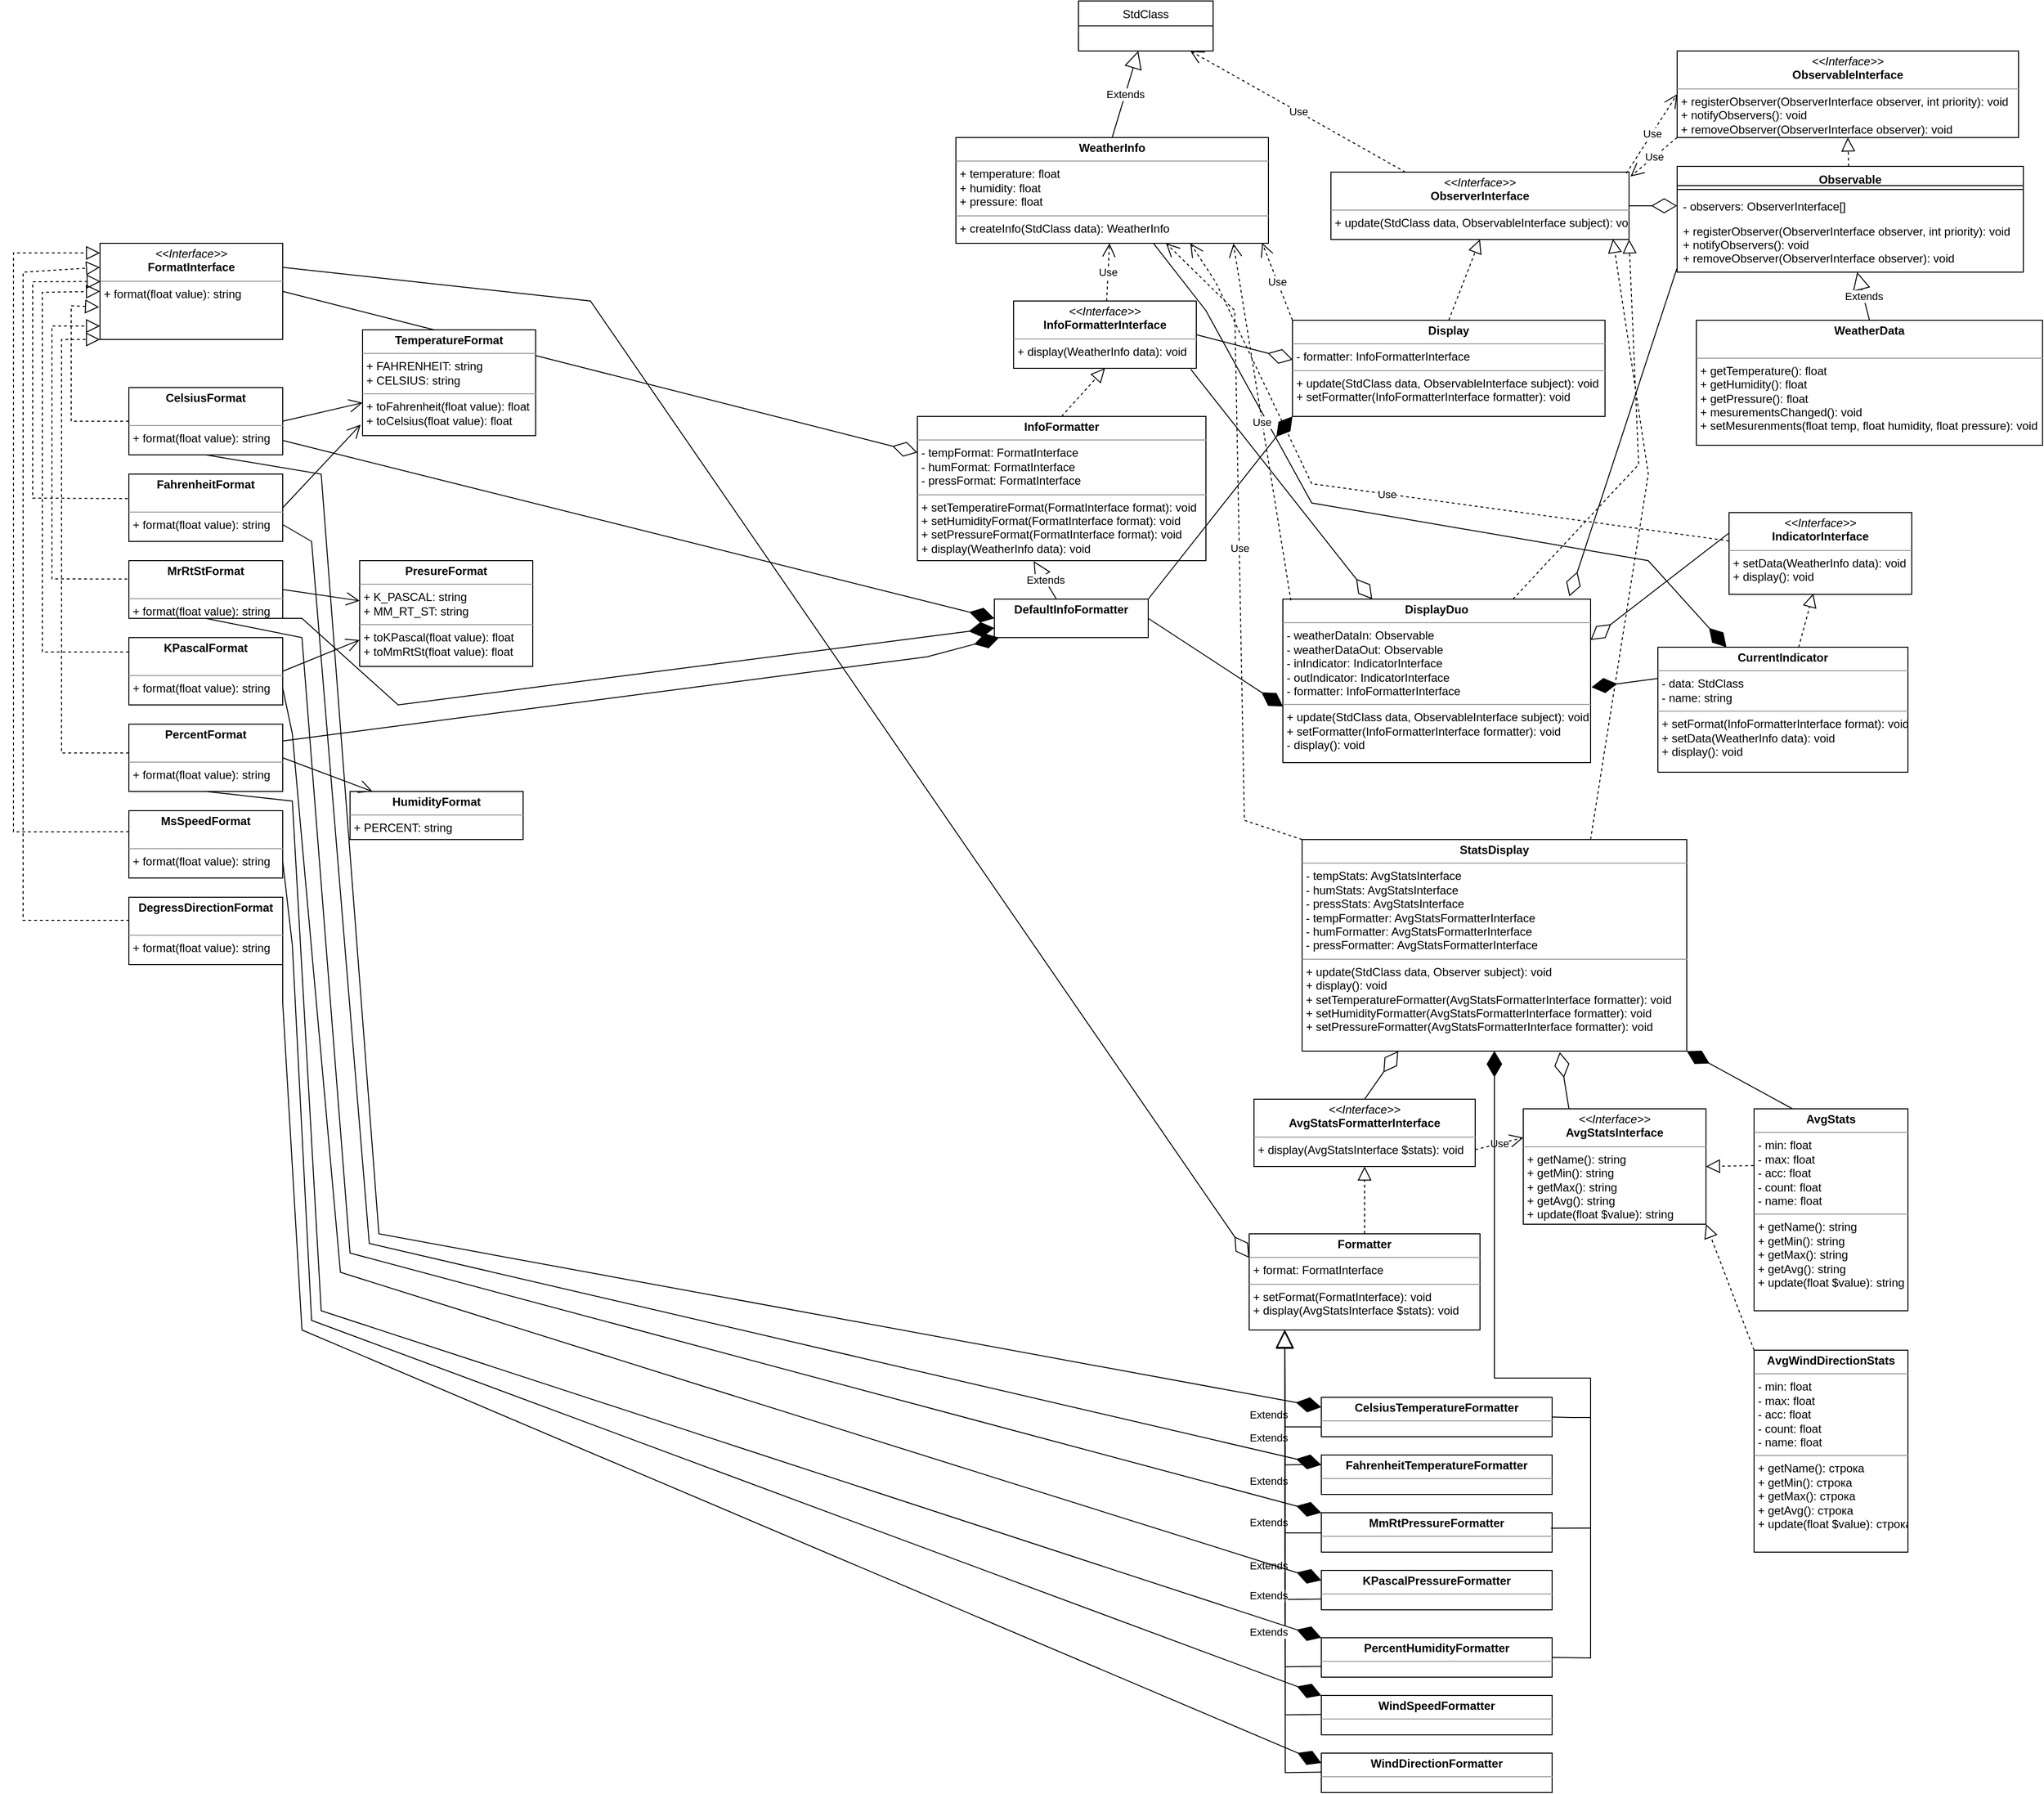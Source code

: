 <mxfile version="16.4.7" type="google"><diagram id="C5RBs43oDa-KdzZeNtuy" name="Page-1"><mxGraphModel dx="4654" dy="2887" grid="1" gridSize="10" guides="1" tooltips="1" connect="1" arrows="1" fold="1" page="1" pageScale="1" pageWidth="827" pageHeight="1169" math="0" shadow="0"><root><mxCell id="WIyWlLk6GJQsqaUBKTNV-0"/><mxCell id="WIyWlLk6GJQsqaUBKTNV-1" parent="WIyWlLk6GJQsqaUBKTNV-0"/><mxCell id="rBX_n4RiHPUA6DKiHDDS-2" value="Observable" style="swimlane;fontStyle=1;align=center;verticalAlign=top;childLayout=stackLayout;horizontal=1;startSize=20;horizontalStack=0;resizeParent=1;resizeParentMax=0;resizeLast=0;collapsible=1;marginBottom=0;" parent="WIyWlLk6GJQsqaUBKTNV-1" vertex="1"><mxGeometry x="360" y="-110" width="360" height="110" as="geometry"/></mxCell><mxCell id="rBX_n4RiHPUA6DKiHDDS-4" value="" style="line;strokeWidth=1;fillColor=none;align=left;verticalAlign=middle;spacingTop=-1;spacingLeft=3;spacingRight=3;rotatable=0;labelPosition=right;points=[];portConstraint=eastwest;" parent="rBX_n4RiHPUA6DKiHDDS-2" vertex="1"><mxGeometry y="20" width="360" height="8" as="geometry"/></mxCell><mxCell id="rBX_n4RiHPUA6DKiHDDS-3" value="- observers: ObserverInterface[]" style="text;strokeColor=none;fillColor=none;align=left;verticalAlign=top;spacingLeft=4;spacingRight=4;overflow=hidden;rotatable=0;points=[[0,0.5],[1,0.5]];portConstraint=eastwest;" parent="rBX_n4RiHPUA6DKiHDDS-2" vertex="1"><mxGeometry y="28" width="360" height="26" as="geometry"/></mxCell><mxCell id="rBX_n4RiHPUA6DKiHDDS-5" value="+ registerObserver(ObserverInterface observer, int priority): void&#10;+ notifyObservers(): void&#10;+ removeObserver(ObserverInterface observer): void" style="text;strokeColor=none;fillColor=none;align=left;verticalAlign=top;spacingLeft=4;spacingRight=4;overflow=hidden;rotatable=0;points=[[0,0.5],[1,0.5]];portConstraint=eastwest;" parent="rBX_n4RiHPUA6DKiHDDS-2" vertex="1"><mxGeometry y="54" width="360" height="56" as="geometry"/></mxCell><mxCell id="rBX_n4RiHPUA6DKiHDDS-14" value="" style="endArrow=block;dashed=1;endFill=0;endSize=12;html=1;rounded=0;entryX=0.5;entryY=1;entryDx=0;entryDy=0;" parent="WIyWlLk6GJQsqaUBKTNV-1" source="rBX_n4RiHPUA6DKiHDDS-2" target="rBX_n4RiHPUA6DKiHDDS-19" edge="1"><mxGeometry width="160" relative="1" as="geometry"><mxPoint x="330" y="400" as="sourcePoint"/><mxPoint x="396.25" y="110" as="targetPoint"/></mxGeometry></mxCell><mxCell id="rBX_n4RiHPUA6DKiHDDS-17" value="" style="endArrow=diamondThin;endFill=0;endSize=24;html=1;rounded=0;exitX=1;exitY=0.5;exitDx=0;exitDy=0;entryX=0;entryY=0.5;entryDx=0;entryDy=0;" parent="WIyWlLk6GJQsqaUBKTNV-1" source="rBX_n4RiHPUA6DKiHDDS-20" target="rBX_n4RiHPUA6DKiHDDS-3" edge="1"><mxGeometry width="160" relative="1" as="geometry"><mxPoint x="160" y="177" as="sourcePoint"/><mxPoint x="490" y="400" as="targetPoint"/></mxGeometry></mxCell><mxCell id="rBX_n4RiHPUA6DKiHDDS-19" value="&lt;p style=&quot;margin: 0px ; margin-top: 4px ; text-align: center&quot;&gt;&lt;i&gt;&amp;lt;&amp;lt;Interface&amp;gt;&amp;gt;&lt;/i&gt;&lt;br&gt;&lt;b&gt;ObservableInterface&lt;/b&gt;&lt;/p&gt;&lt;hr size=&quot;1&quot;&gt;&lt;p style=&quot;margin: 0px ; margin-left: 4px&quot;&gt;&lt;/p&gt;&lt;p style=&quot;margin: 0px ; margin-left: 4px&quot;&gt;+ registerObserver(ObserverInterface observer, int priority): void&lt;br style=&quot;padding: 0px ; margin: 0px&quot;&gt;+ notifyObservers(): void&lt;br style=&quot;padding: 0px ; margin: 0px&quot;&gt;+ removeObserver(ObserverInterface observer): void&lt;br&gt;&lt;/p&gt;" style="verticalAlign=top;align=left;overflow=fill;fontSize=12;fontFamily=Helvetica;html=1;" parent="WIyWlLk6GJQsqaUBKTNV-1" vertex="1"><mxGeometry x="360" y="-230" width="355" height="90" as="geometry"/></mxCell><mxCell id="rBX_n4RiHPUA6DKiHDDS-20" value="&lt;p style=&quot;margin: 0px ; margin-top: 4px ; text-align: center&quot;&gt;&lt;i&gt;&amp;lt;&amp;lt;Interface&amp;gt;&amp;gt;&lt;/i&gt;&lt;br&gt;&lt;b&gt;ObserverInterface&lt;/b&gt;&lt;/p&gt;&lt;hr size=&quot;1&quot;&gt;&lt;p style=&quot;margin: 0px ; margin-left: 4px&quot;&gt;&lt;/p&gt;&lt;p style=&quot;margin: 0px ; margin-left: 4px&quot;&gt;+ update(StdClass data, ObservableInterface&amp;nbsp;subject): void&lt;/p&gt;" style="verticalAlign=top;align=left;overflow=fill;fontSize=12;fontFamily=Helvetica;html=1;" parent="WIyWlLk6GJQsqaUBKTNV-1" vertex="1"><mxGeometry y="-104" width="310" height="70" as="geometry"/></mxCell><mxCell id="rBX_n4RiHPUA6DKiHDDS-21" value="&lt;p style=&quot;margin: 0px ; margin-top: 4px ; text-align: center&quot;&gt;&lt;b&gt;WeatherData&lt;/b&gt;&lt;/p&gt;&lt;p style=&quot;margin: 0px ; margin-left: 4px&quot;&gt;&lt;br&gt;&lt;/p&gt;&lt;hr size=&quot;1&quot;&gt;&lt;p style=&quot;margin: 0px ; margin-left: 4px&quot;&gt;+ getTemperature(): float&lt;br&gt;+ getHumidity(): float&lt;br&gt;+ getPressure(): float&lt;br&gt;+ mesurementsChanged(): void&lt;br&gt;+ setMesurenments(float temp, float humidity, float pressure): void&lt;br&gt;&lt;br&gt;&lt;/p&gt;" style="verticalAlign=top;align=left;overflow=fill;fontSize=12;fontFamily=Helvetica;html=1;" parent="WIyWlLk6GJQsqaUBKTNV-1" vertex="1"><mxGeometry x="380" y="50" width="360" height="130" as="geometry"/></mxCell><mxCell id="rBX_n4RiHPUA6DKiHDDS-22" value="" style="endArrow=block;dashed=1;endFill=0;endSize=12;html=1;rounded=0;exitX=0.5;exitY=0;exitDx=0;exitDy=0;entryX=0.5;entryY=1;entryDx=0;entryDy=0;" parent="WIyWlLk6GJQsqaUBKTNV-1" source="rBX_n4RiHPUA6DKiHDDS-23" target="rBX_n4RiHPUA6DKiHDDS-20" edge="1"><mxGeometry width="160" relative="1" as="geometry"><mxPoint x="330" y="-10" as="sourcePoint"/><mxPoint x="490" y="-10" as="targetPoint"/></mxGeometry></mxCell><mxCell id="rBX_n4RiHPUA6DKiHDDS-23" value="&lt;p style=&quot;margin: 0px ; margin-top: 4px ; text-align: center&quot;&gt;&lt;b&gt;Display&lt;/b&gt;&lt;/p&gt;&lt;hr size=&quot;1&quot;&gt;&lt;p style=&quot;margin: 0px ; margin-left: 4px&quot;&gt;- formatter: InfoFormatterInterface&lt;/p&gt;&lt;hr size=&quot;1&quot;&gt;&lt;p style=&quot;margin: 0px ; margin-left: 4px&quot;&gt;+ update(StdClass data, ObservableInterface subject): void&lt;br&gt;+ setFormatter(InfoFormatterInterface formatter): void&lt;/p&gt;" style="verticalAlign=top;align=left;overflow=fill;fontSize=12;fontFamily=Helvetica;html=1;" parent="WIyWlLk6GJQsqaUBKTNV-1" vertex="1"><mxGeometry x="-40" y="50" width="325" height="100" as="geometry"/></mxCell><mxCell id="rBX_n4RiHPUA6DKiHDDS-24" value="Extends" style="endArrow=block;endSize=16;endFill=0;html=1;rounded=0;exitX=0.5;exitY=0;exitDx=0;exitDy=0;" parent="WIyWlLk6GJQsqaUBKTNV-1" source="rBX_n4RiHPUA6DKiHDDS-21" target="rBX_n4RiHPUA6DKiHDDS-5" edge="1"><mxGeometry width="160" relative="1" as="geometry"><mxPoint x="250" y="150" as="sourcePoint"/><mxPoint x="410" y="150" as="targetPoint"/></mxGeometry></mxCell><mxCell id="rBX_n4RiHPUA6DKiHDDS-25" value="&lt;p style=&quot;margin: 0px ; margin-top: 4px ; text-align: center&quot;&gt;&lt;i&gt;&amp;lt;&amp;lt;Interface&amp;gt;&amp;gt;&lt;/i&gt;&lt;br&gt;&lt;b&gt;InfoFormatterInterface&lt;/b&gt;&lt;/p&gt;&lt;hr size=&quot;1&quot;&gt;&lt;p style=&quot;margin: 0px ; margin-left: 4px&quot;&gt;&lt;/p&gt;&lt;p style=&quot;margin: 0px ; margin-left: 4px&quot;&gt;+ display(WeatherInfo data): void&lt;br&gt;&lt;br&gt;&lt;/p&gt;" style="verticalAlign=top;align=left;overflow=fill;fontSize=12;fontFamily=Helvetica;html=1;" parent="WIyWlLk6GJQsqaUBKTNV-1" vertex="1"><mxGeometry x="-330" y="30" width="190" height="70" as="geometry"/></mxCell><mxCell id="rBX_n4RiHPUA6DKiHDDS-26" value="" style="endArrow=diamondThin;endFill=0;endSize=24;html=1;rounded=0;exitX=1;exitY=0.5;exitDx=0;exitDy=0;entryX=0.001;entryY=0.41;entryDx=0;entryDy=0;entryPerimeter=0;" parent="WIyWlLk6GJQsqaUBKTNV-1" source="rBX_n4RiHPUA6DKiHDDS-25" target="rBX_n4RiHPUA6DKiHDDS-23" edge="1"><mxGeometry width="160" relative="1" as="geometry"><mxPoint x="120" y="40" as="sourcePoint"/><mxPoint x="280" y="40" as="targetPoint"/></mxGeometry></mxCell><mxCell id="rBX_n4RiHPUA6DKiHDDS-27" value="&lt;p style=&quot;margin: 0px ; margin-top: 4px ; text-align: center&quot;&gt;&lt;b&gt;DefaultInfoFormatter&lt;/b&gt;&lt;/p&gt;&lt;p style=&quot;margin: 0px ; margin-left: 4px&quot;&gt;&lt;br&gt;&lt;/p&gt;" style="verticalAlign=top;align=left;overflow=fill;fontSize=12;fontFamily=Helvetica;html=1;" parent="WIyWlLk6GJQsqaUBKTNV-1" vertex="1"><mxGeometry x="-350" y="340" width="160" height="40" as="geometry"/></mxCell><mxCell id="rBX_n4RiHPUA6DKiHDDS-28" value="&lt;p style=&quot;margin: 0px ; margin-top: 4px ; text-align: center&quot;&gt;&lt;b&gt;InfoFormatter&lt;/b&gt;&lt;/p&gt;&lt;hr size=&quot;1&quot;&gt;&lt;p style=&quot;margin: 0px ; margin-left: 4px&quot;&gt;- tempFormat: FormatInterface&lt;/p&gt;&lt;p style=&quot;margin: 0px ; margin-left: 4px&quot;&gt;- humFormat: FormatInterface&lt;br&gt;- pressFormat: FormatInterface&lt;/p&gt;&lt;hr size=&quot;1&quot;&gt;&lt;p style=&quot;margin: 0px ; margin-left: 4px&quot;&gt;+ setTemperatireFormat(FormatInterface format): void&lt;br&gt;+ setHumidityFormat(FormatInterface format): void&lt;br&gt;+ setPressureFormat(FormatInterface format): void&lt;br&gt;+ display(WeatherInfo&amp;nbsp;data): void&lt;/p&gt;" style="verticalAlign=top;align=left;overflow=fill;fontSize=12;fontFamily=Helvetica;html=1;" parent="WIyWlLk6GJQsqaUBKTNV-1" vertex="1"><mxGeometry x="-430" y="150" width="300" height="150" as="geometry"/></mxCell><mxCell id="rBX_n4RiHPUA6DKiHDDS-29" value="" style="endArrow=block;dashed=1;endFill=0;endSize=12;html=1;rounded=0;exitX=0.5;exitY=0;exitDx=0;exitDy=0;entryX=0.5;entryY=1;entryDx=0;entryDy=0;" parent="WIyWlLk6GJQsqaUBKTNV-1" source="rBX_n4RiHPUA6DKiHDDS-28" target="rBX_n4RiHPUA6DKiHDDS-25" edge="1"><mxGeometry width="160" relative="1" as="geometry"><mxPoint x="-100" as="sourcePoint"/><mxPoint x="60" as="targetPoint"/></mxGeometry></mxCell><mxCell id="rBX_n4RiHPUA6DKiHDDS-30" value="Extends" style="endArrow=block;endSize=16;endFill=0;html=1;rounded=0;exitX=0.403;exitY=0;exitDx=0;exitDy=0;exitPerimeter=0;entryX=0.403;entryY=1.003;entryDx=0;entryDy=0;entryPerimeter=0;" parent="WIyWlLk6GJQsqaUBKTNV-1" source="rBX_n4RiHPUA6DKiHDDS-27" target="rBX_n4RiHPUA6DKiHDDS-28" edge="1"><mxGeometry width="160" relative="1" as="geometry"><mxPoint x="-100" as="sourcePoint"/><mxPoint x="60" as="targetPoint"/></mxGeometry></mxCell><mxCell id="rBX_n4RiHPUA6DKiHDDS-32" value="" style="endArrow=diamondThin;endFill=1;endSize=24;html=1;rounded=0;exitX=1;exitY=0;exitDx=0;exitDy=0;entryX=0;entryY=1;entryDx=0;entryDy=0;" parent="WIyWlLk6GJQsqaUBKTNV-1" source="rBX_n4RiHPUA6DKiHDDS-27" target="rBX_n4RiHPUA6DKiHDDS-23" edge="1"><mxGeometry width="160" relative="1" as="geometry"><mxPoint x="-80" y="130" as="sourcePoint"/><mxPoint x="80" y="130" as="targetPoint"/></mxGeometry></mxCell><mxCell id="rBX_n4RiHPUA6DKiHDDS-33" value="&lt;p style=&quot;margin: 0px ; margin-top: 4px ; text-align: center&quot;&gt;&lt;i&gt;&amp;lt;&amp;lt;Interface&amp;gt;&amp;gt;&lt;/i&gt;&lt;br&gt;&lt;b&gt;FormatInterface&lt;/b&gt;&lt;/p&gt;&lt;hr size=&quot;1&quot;&gt;&lt;p style=&quot;margin: 0px ; margin-left: 4px&quot;&gt;&lt;/p&gt;&lt;p style=&quot;margin: 0px ; margin-left: 4px&quot;&gt;+ format(float value): string&lt;br&gt;&lt;br&gt;&lt;/p&gt;" style="verticalAlign=top;align=left;overflow=fill;fontSize=12;fontFamily=Helvetica;html=1;" parent="WIyWlLk6GJQsqaUBKTNV-1" vertex="1"><mxGeometry x="-1280" y="-30" width="190" height="100" as="geometry"/></mxCell><mxCell id="rBX_n4RiHPUA6DKiHDDS-34" value="" style="endArrow=diamondThin;endFill=0;endSize=24;html=1;rounded=0;exitX=1;exitY=0.5;exitDx=0;exitDy=0;entryX=0;entryY=0.25;entryDx=0;entryDy=0;" parent="WIyWlLk6GJQsqaUBKTNV-1" source="rBX_n4RiHPUA6DKiHDDS-33" target="rBX_n4RiHPUA6DKiHDDS-28" edge="1"><mxGeometry width="160" relative="1" as="geometry"><mxPoint x="-360" y="140" as="sourcePoint"/><mxPoint x="-200" y="140" as="targetPoint"/></mxGeometry></mxCell><mxCell id="rBX_n4RiHPUA6DKiHDDS-36" value="&lt;p style=&quot;margin: 0px ; margin-top: 4px ; text-align: center&quot;&gt;&lt;b&gt;CelsiusFormat&lt;/b&gt;&lt;/p&gt;&lt;p style=&quot;margin: 0px ; margin-left: 4px&quot;&gt;&lt;br&gt;&lt;/p&gt;&lt;hr size=&quot;1&quot;&gt;&lt;p style=&quot;margin: 0px ; margin-left: 4px&quot;&gt;+ format(float value): string&lt;/p&gt;" style="verticalAlign=top;align=left;overflow=fill;fontSize=12;fontFamily=Helvetica;html=1;" parent="WIyWlLk6GJQsqaUBKTNV-1" vertex="1"><mxGeometry x="-1250" y="120" width="160" height="70" as="geometry"/></mxCell><mxCell id="rBX_n4RiHPUA6DKiHDDS-37" value="&lt;p style=&quot;margin: 0px ; margin-top: 4px ; text-align: center&quot;&gt;&lt;b&gt;PercentFormat&lt;/b&gt;&lt;/p&gt;&lt;p style=&quot;margin: 0px ; margin-left: 4px&quot;&gt;&lt;br&gt;&lt;/p&gt;&lt;hr size=&quot;1&quot;&gt;&lt;p style=&quot;margin: 0px ; margin-left: 4px&quot;&gt;+ format(float value): string&lt;/p&gt;" style="verticalAlign=top;align=left;overflow=fill;fontSize=12;fontFamily=Helvetica;html=1;" parent="WIyWlLk6GJQsqaUBKTNV-1" vertex="1"><mxGeometry x="-1250" y="470" width="160" height="70" as="geometry"/></mxCell><mxCell id="rBX_n4RiHPUA6DKiHDDS-38" value="&lt;p style=&quot;margin: 0px ; margin-top: 4px ; text-align: center&quot;&gt;&lt;b&gt;MrRtStFormat&lt;/b&gt;&lt;/p&gt;&lt;p style=&quot;margin: 0px ; margin-left: 4px&quot;&gt;&lt;br&gt;&lt;/p&gt;&lt;hr size=&quot;1&quot;&gt;&lt;p style=&quot;margin: 0px ; margin-left: 4px&quot;&gt;+ format(float value): string&lt;/p&gt;" style="verticalAlign=top;align=left;overflow=fill;fontSize=12;fontFamily=Helvetica;html=1;" parent="WIyWlLk6GJQsqaUBKTNV-1" vertex="1"><mxGeometry x="-1250" y="300" width="160" height="60" as="geometry"/></mxCell><mxCell id="rBX_n4RiHPUA6DKiHDDS-39" value="" style="endArrow=diamondThin;endFill=1;endSize=24;html=1;rounded=0;entryX=0;entryY=0.5;entryDx=0;entryDy=0;" parent="WIyWlLk6GJQsqaUBKTNV-1" source="rBX_n4RiHPUA6DKiHDDS-36" target="rBX_n4RiHPUA6DKiHDDS-27" edge="1"><mxGeometry width="160" relative="1" as="geometry"><mxPoint x="-450" y="370" as="sourcePoint"/><mxPoint x="-290" y="370" as="targetPoint"/></mxGeometry></mxCell><mxCell id="rBX_n4RiHPUA6DKiHDDS-40" value="" style="endArrow=diamondThin;endFill=1;endSize=24;html=1;rounded=0;exitX=1;exitY=0.25;exitDx=0;exitDy=0;" parent="WIyWlLk6GJQsqaUBKTNV-1" source="rBX_n4RiHPUA6DKiHDDS-37" target="rBX_n4RiHPUA6DKiHDDS-27" edge="1"><mxGeometry width="160" relative="1" as="geometry"><mxPoint x="-540" y="330" as="sourcePoint"/><mxPoint x="-300" y="390" as="targetPoint"/><Array as="points"><mxPoint x="-420" y="400"/></Array></mxGeometry></mxCell><mxCell id="rBX_n4RiHPUA6DKiHDDS-41" value="" style="endArrow=diamondThin;endFill=1;endSize=24;html=1;rounded=0;entryX=0;entryY=0.75;entryDx=0;entryDy=0;" parent="WIyWlLk6GJQsqaUBKTNV-1" target="rBX_n4RiHPUA6DKiHDDS-27" edge="1"><mxGeometry width="160" relative="1" as="geometry"><mxPoint x="-1090" y="360" as="sourcePoint"/><mxPoint x="-310" y="400" as="targetPoint"/><Array as="points"><mxPoint x="-1070" y="360"/><mxPoint x="-970" y="450"/></Array></mxGeometry></mxCell><mxCell id="rBX_n4RiHPUA6DKiHDDS-42" value="" style="endArrow=block;dashed=1;endFill=0;endSize=12;html=1;rounded=0;exitX=0;exitY=0.5;exitDx=0;exitDy=0;entryX=-0.005;entryY=0.663;entryDx=0;entryDy=0;entryPerimeter=0;" parent="WIyWlLk6GJQsqaUBKTNV-1" source="rBX_n4RiHPUA6DKiHDDS-36" target="rBX_n4RiHPUA6DKiHDDS-33" edge="1"><mxGeometry width="160" relative="1" as="geometry"><mxPoint x="-370" y="220" as="sourcePoint"/><mxPoint x="-210" y="220" as="targetPoint"/><Array as="points"><mxPoint x="-1310" y="155"/><mxPoint x="-1310" y="35"/></Array></mxGeometry></mxCell><mxCell id="rBX_n4RiHPUA6DKiHDDS-43" value="" style="endArrow=block;dashed=1;endFill=0;endSize=12;html=1;rounded=0;exitX=0;exitY=0.429;exitDx=0;exitDy=0;exitPerimeter=0;" parent="WIyWlLk6GJQsqaUBKTNV-1" source="rBX_n4RiHPUA6DKiHDDS-37" edge="1"><mxGeometry width="160" relative="1" as="geometry"><mxPoint x="-420" y="360" as="sourcePoint"/><mxPoint x="-1280" y="70" as="targetPoint"/><Array as="points"><mxPoint x="-1320" y="500"/><mxPoint x="-1320" y="70"/></Array></mxGeometry></mxCell><mxCell id="rBX_n4RiHPUA6DKiHDDS-44" value="" style="endArrow=block;dashed=1;endFill=0;endSize=12;html=1;rounded=0;exitX=-0.01;exitY=0.319;exitDx=0;exitDy=0;entryX=0;entryY=1;entryDx=0;entryDy=0;exitPerimeter=0;" parent="WIyWlLk6GJQsqaUBKTNV-1" source="rBX_n4RiHPUA6DKiHDDS-38" edge="1"><mxGeometry width="160" relative="1" as="geometry"><mxPoint x="-1250" y="301" as="sourcePoint"/><mxPoint x="-1280" y="56" as="targetPoint"/><Array as="points"><mxPoint x="-1330" y="319"/><mxPoint x="-1330" y="56"/></Array></mxGeometry></mxCell><mxCell id="rBX_n4RiHPUA6DKiHDDS-45" value="&lt;p style=&quot;margin: 0px ; margin-top: 4px ; text-align: center&quot;&gt;&lt;b&gt;TemperatureFormat&lt;/b&gt;&lt;/p&gt;&lt;hr size=&quot;1&quot;&gt;&lt;p style=&quot;margin: 0px ; margin-left: 4px&quot;&gt;+ FAHRENHEIT: string&lt;br&gt;+ CELSIUS: string&lt;/p&gt;&lt;hr size=&quot;1&quot;&gt;&lt;p style=&quot;margin: 0px ; margin-left: 4px&quot;&gt;+ toFahrenheit(float value): float&lt;br&gt;+ toCelsius(float value): float&lt;br&gt;&lt;/p&gt;" style="verticalAlign=top;align=left;overflow=fill;fontSize=12;fontFamily=Helvetica;html=1;" parent="WIyWlLk6GJQsqaUBKTNV-1" vertex="1"><mxGeometry x="-1007" y="60" width="180" height="110" as="geometry"/></mxCell><mxCell id="rBX_n4RiHPUA6DKiHDDS-46" value="" style="endArrow=open;endFill=1;endSize=12;html=1;rounded=0;exitX=1;exitY=0.5;exitDx=0;exitDy=0;" parent="WIyWlLk6GJQsqaUBKTNV-1" source="rBX_n4RiHPUA6DKiHDDS-36" target="rBX_n4RiHPUA6DKiHDDS-45" edge="1"><mxGeometry width="160" relative="1" as="geometry"><mxPoint x="-620" y="340" as="sourcePoint"/><mxPoint x="-460" y="340" as="targetPoint"/></mxGeometry></mxCell><mxCell id="rBX_n4RiHPUA6DKiHDDS-47" value="&lt;p style=&quot;margin: 0px ; margin-top: 4px ; text-align: center&quot;&gt;&lt;b&gt;HumidityFormat&lt;/b&gt;&lt;/p&gt;&lt;hr size=&quot;1&quot;&gt;&lt;p style=&quot;margin: 0px ; margin-left: 4px&quot;&gt;+ PERCENT: string&lt;br&gt;&lt;/p&gt;&lt;p style=&quot;margin: 0px ; margin-left: 4px&quot;&gt;&lt;br&gt;&lt;/p&gt;" style="verticalAlign=top;align=left;overflow=fill;fontSize=12;fontFamily=Helvetica;html=1;" parent="WIyWlLk6GJQsqaUBKTNV-1" vertex="1"><mxGeometry x="-1020" y="540" width="180" height="50" as="geometry"/></mxCell><mxCell id="rBX_n4RiHPUA6DKiHDDS-49" value="&lt;p style=&quot;margin: 0px ; margin-top: 4px ; text-align: center&quot;&gt;&lt;b&gt;PresureFormat&lt;/b&gt;&lt;/p&gt;&lt;hr size=&quot;1&quot;&gt;&lt;p style=&quot;margin: 0px ; margin-left: 4px&quot;&gt;+ K_PASCAL: string&lt;br&gt;+ MM_RT_ST: string&lt;/p&gt;&lt;hr size=&quot;1&quot;&gt;&lt;p style=&quot;margin: 0px ; margin-left: 4px&quot;&gt;+ toKPascal(float value): float&lt;br&gt;+ toMmRtSt(float value): float&lt;br&gt;&lt;/p&gt;" style="verticalAlign=top;align=left;overflow=fill;fontSize=12;fontFamily=Helvetica;html=1;" parent="WIyWlLk6GJQsqaUBKTNV-1" vertex="1"><mxGeometry x="-1010" y="300" width="180" height="110" as="geometry"/></mxCell><mxCell id="rBX_n4RiHPUA6DKiHDDS-50" value="" style="endArrow=open;endFill=1;endSize=12;html=1;rounded=0;exitX=1;exitY=0.5;exitDx=0;exitDy=0;" parent="WIyWlLk6GJQsqaUBKTNV-1" source="rBX_n4RiHPUA6DKiHDDS-38" target="rBX_n4RiHPUA6DKiHDDS-49" edge="1"><mxGeometry width="160" relative="1" as="geometry"><mxPoint x="-600.1" y="446.3" as="sourcePoint"/><mxPoint x="-750" y="420" as="targetPoint"/></mxGeometry></mxCell><mxCell id="rBX_n4RiHPUA6DKiHDDS-52" value="" style="endArrow=diamondThin;endFill=1;endSize=24;html=1;rounded=0;exitX=1;exitY=0.5;exitDx=0;exitDy=0;entryX=0.001;entryY=0.657;entryDx=0;entryDy=0;entryPerimeter=0;" parent="WIyWlLk6GJQsqaUBKTNV-1" source="rBX_n4RiHPUA6DKiHDDS-27" target="rBX_n4RiHPUA6DKiHDDS-51" edge="1"><mxGeometry width="160" relative="1" as="geometry"><mxPoint x="-140" y="360" as="sourcePoint"/><mxPoint x="15" y="160" as="targetPoint"/></mxGeometry></mxCell><mxCell id="rBX_n4RiHPUA6DKiHDDS-53" value="" style="endArrow=diamondThin;endFill=0;endSize=24;html=1;rounded=0;exitX=0.97;exitY=1.016;exitDx=0;exitDy=0;exitPerimeter=0;" parent="WIyWlLk6GJQsqaUBKTNV-1" source="rBX_n4RiHPUA6DKiHDDS-25" target="rBX_n4RiHPUA6DKiHDDS-51" edge="1"><mxGeometry width="160" relative="1" as="geometry"><mxPoint x="-40" y="95.0" as="sourcePoint"/><mxPoint x="20" y="430" as="targetPoint"/></mxGeometry></mxCell><mxCell id="rBX_n4RiHPUA6DKiHDDS-55" value="" style="endArrow=open;endFill=1;endSize=12;html=1;rounded=0;exitX=1;exitY=0.5;exitDx=0;exitDy=0;" parent="WIyWlLk6GJQsqaUBKTNV-1" source="rBX_n4RiHPUA6DKiHDDS-37" target="rBX_n4RiHPUA6DKiHDDS-47" edge="1"><mxGeometry width="160" relative="1" as="geometry"><mxPoint x="-740" y="340" as="sourcePoint"/><mxPoint x="-778.71" y="440" as="targetPoint"/></mxGeometry></mxCell><mxCell id="rBX_n4RiHPUA6DKiHDDS-56" value="&lt;p style=&quot;margin: 0px ; margin-top: 4px ; text-align: center&quot;&gt;&lt;i&gt;&amp;lt;&amp;lt;Interface&amp;gt;&amp;gt;&lt;/i&gt;&lt;br&gt;&lt;b&gt;IndicatorInterface&lt;/b&gt;&lt;/p&gt;&lt;hr size=&quot;1&quot;&gt;&lt;p style=&quot;margin: 0px ; margin-left: 4px&quot;&gt;&lt;/p&gt;&lt;p style=&quot;margin: 0px ; margin-left: 4px&quot;&gt;+ setData(WeatherInfo&amp;nbsp;data): void&lt;br&gt;+ display(): void&lt;/p&gt;" style="verticalAlign=top;align=left;overflow=fill;fontSize=12;fontFamily=Helvetica;html=1;" parent="WIyWlLk6GJQsqaUBKTNV-1" vertex="1"><mxGeometry x="414" y="250" width="190" height="85" as="geometry"/></mxCell><mxCell id="rBX_n4RiHPUA6DKiHDDS-57" value="&lt;p style=&quot;margin: 0px ; margin-top: 4px ; text-align: center&quot;&gt;&lt;b&gt;CurrentIndicator&lt;/b&gt;&lt;/p&gt;&lt;hr size=&quot;1&quot;&gt;&lt;p style=&quot;margin: 0px ; margin-left: 4px&quot;&gt;- data: StdClass&lt;br&gt;- name: string&lt;/p&gt;&lt;hr size=&quot;1&quot;&gt;&lt;p style=&quot;margin: 0px ; margin-left: 4px&quot;&gt;+ setFormat(InfoFormatterInterface format): void&lt;br&gt;+ setData(WeatherInfo&amp;nbsp;data): void&lt;br&gt;+ display(): void&lt;/p&gt;" style="verticalAlign=top;align=left;overflow=fill;fontSize=12;fontFamily=Helvetica;html=1;" parent="WIyWlLk6GJQsqaUBKTNV-1" vertex="1"><mxGeometry x="340" y="390" width="260" height="130" as="geometry"/></mxCell><mxCell id="rBX_n4RiHPUA6DKiHDDS-58" value="" style="endArrow=block;dashed=1;endFill=0;endSize=12;html=1;rounded=0;exitX=0.563;exitY=0;exitDx=0;exitDy=0;exitPerimeter=0;entryX=0.461;entryY=0.99;entryDx=0;entryDy=0;entryPerimeter=0;" parent="WIyWlLk6GJQsqaUBKTNV-1" source="rBX_n4RiHPUA6DKiHDDS-57" target="rBX_n4RiHPUA6DKiHDDS-56" edge="1"><mxGeometry width="160" relative="1" as="geometry"><mxPoint x="290" y="330" as="sourcePoint"/><mxPoint x="450" y="330" as="targetPoint"/></mxGeometry></mxCell><mxCell id="rBX_n4RiHPUA6DKiHDDS-60" value="" style="endArrow=diamondThin;endFill=1;endSize=24;html=1;rounded=0;exitX=0;exitY=0.25;exitDx=0;exitDy=0;entryX=1.003;entryY=0.539;entryDx=0;entryDy=0;entryPerimeter=0;" parent="WIyWlLk6GJQsqaUBKTNV-1" source="rBX_n4RiHPUA6DKiHDDS-57" target="rBX_n4RiHPUA6DKiHDDS-51" edge="1"><mxGeometry width="160" relative="1" as="geometry"><mxPoint x="250" y="270" as="sourcePoint"/><mxPoint x="410" y="270" as="targetPoint"/></mxGeometry></mxCell><mxCell id="rBX_n4RiHPUA6DKiHDDS-62" value="" style="endArrow=diamondThin;endFill=0;endSize=24;html=1;rounded=0;exitX=0;exitY=0.25;exitDx=0;exitDy=0;entryX=1;entryY=0.25;entryDx=0;entryDy=0;" parent="WIyWlLk6GJQsqaUBKTNV-1" source="rBX_n4RiHPUA6DKiHDDS-56" target="rBX_n4RiHPUA6DKiHDDS-51" edge="1"><mxGeometry width="160" relative="1" as="geometry"><mxPoint x="220" y="130" as="sourcePoint"/><mxPoint x="380" y="130" as="targetPoint"/></mxGeometry></mxCell><mxCell id="rBX_n4RiHPUA6DKiHDDS-63" value="" style="endArrow=diamondThin;endFill=0;endSize=24;html=1;rounded=0;exitX=-0.001;exitY=0.937;exitDx=0;exitDy=0;exitPerimeter=0;entryX=0.931;entryY=-0.017;entryDx=0;entryDy=0;entryPerimeter=0;" parent="WIyWlLk6GJQsqaUBKTNV-1" source="rBX_n4RiHPUA6DKiHDDS-5" target="rBX_n4RiHPUA6DKiHDDS-51" edge="1"><mxGeometry width="160" relative="1" as="geometry"><mxPoint x="210" y="150" as="sourcePoint"/><mxPoint x="370" y="150" as="targetPoint"/></mxGeometry></mxCell><mxCell id="rBX_n4RiHPUA6DKiHDDS-51" value="&lt;p style=&quot;margin: 0px ; margin-top: 4px ; text-align: center&quot;&gt;&lt;b&gt;DisplayDuo&lt;/b&gt;&lt;/p&gt;&lt;hr size=&quot;1&quot;&gt;&lt;p style=&quot;margin: 0px ; margin-left: 4px&quot;&gt;- weatherDataIn: Observable&lt;br&gt;- weatherDataOut: Observable&lt;br&gt;- inIndicator: IndicatorInterface&lt;br&gt;- outIndicator: IndicatorInterface&lt;br&gt;- formatter: InfoFormatterInterface&lt;/p&gt;&lt;hr size=&quot;1&quot;&gt;&lt;p style=&quot;margin: 0px ; margin-left: 4px&quot;&gt;+ update(StdClass data, ObservableInterface&amp;nbsp;subject): void&lt;br&gt;+ setFormatter(InfoFormatterInterface formatter): void&lt;br&gt;- display(): void&lt;/p&gt;" style="verticalAlign=top;align=left;overflow=fill;fontSize=12;fontFamily=Helvetica;html=1;" parent="WIyWlLk6GJQsqaUBKTNV-1" vertex="1"><mxGeometry x="-50" y="340" width="320" height="170" as="geometry"/></mxCell><mxCell id="KOihagHnsMlvtXHgN2op-2" value="&lt;p style=&quot;margin: 0px ; margin-top: 4px ; text-align: center&quot;&gt;&lt;b&gt;StatsDisplay&lt;/b&gt;&lt;/p&gt;&lt;hr size=&quot;1&quot;&gt;&lt;p style=&quot;margin: 0px ; margin-left: 4px&quot;&gt;- tempStats: AvgStatsInterface&lt;br&gt;- humStats: AvgStatsInterface&lt;br&gt;&lt;/p&gt;&lt;p style=&quot;margin: 0px ; margin-left: 4px&quot;&gt;- pressStats: AvgStatsInterface&lt;br&gt;- tempFormatter: AvgStatsFormatterInterface&lt;br&gt;&lt;/p&gt;&lt;p style=&quot;margin: 0px ; margin-left: 4px&quot;&gt;- humFormatter: AvgStatsFormatterInterface&lt;br&gt;&lt;/p&gt;&lt;p style=&quot;margin: 0px ; margin-left: 4px&quot;&gt;- pressFormatter: AvgStatsFormatterInterface&lt;br&gt;&lt;/p&gt;&lt;hr size=&quot;1&quot;&gt;&lt;p style=&quot;margin: 0px ; margin-left: 4px&quot;&gt;+ update(StdClass data, Observer subject): void&lt;br&gt;+ display(): void&lt;br&gt;+ setTemperatureFormatter(AvgStatsFormatterInterface formatter): void&lt;br&gt;+ setHumidityFormatter(AvgStatsFormatterInterface formatter): void&lt;br&gt;+ setPressureFormatter(AvgStatsFormatterInterface formatter): void&lt;br&gt;&lt;/p&gt;" style="verticalAlign=top;align=left;overflow=fill;fontSize=12;fontFamily=Helvetica;html=1;" parent="WIyWlLk6GJQsqaUBKTNV-1" vertex="1"><mxGeometry x="-30" y="590" width="400" height="220" as="geometry"/></mxCell><mxCell id="KOihagHnsMlvtXHgN2op-7" value="&lt;p style=&quot;margin: 0px ; margin-top: 4px ; text-align: center&quot;&gt;&lt;i&gt;&amp;lt;&amp;lt;Interface&amp;gt;&amp;gt;&lt;/i&gt;&lt;br&gt;&lt;b&gt;AvgStatsInterface&lt;/b&gt;&lt;/p&gt;&lt;hr size=&quot;1&quot;&gt;&lt;p style=&quot;margin: 0px ; margin-left: 4px&quot;&gt;&lt;/p&gt;&lt;p style=&quot;margin: 0px ; margin-left: 4px&quot;&gt;+ getName(): string&lt;br&gt;+ getMin(): string&lt;br&gt;+ getMax(): string&lt;br&gt;+ getAvg(): string&lt;br&gt;+ update(float $value): string&lt;br&gt;&lt;/p&gt;" style="verticalAlign=top;align=left;overflow=fill;fontSize=12;fontFamily=Helvetica;html=1;" parent="WIyWlLk6GJQsqaUBKTNV-1" vertex="1"><mxGeometry x="200" y="870" width="190" height="120" as="geometry"/></mxCell><mxCell id="KOihagHnsMlvtXHgN2op-8" value="&lt;p style=&quot;margin: 0px ; margin-top: 4px ; text-align: center&quot;&gt;&lt;i&gt;&amp;lt;&amp;lt;Interface&amp;gt;&amp;gt;&lt;/i&gt;&lt;br&gt;&lt;b&gt;AvgStatsFormatterInterface&lt;/b&gt;&lt;/p&gt;&lt;hr size=&quot;1&quot;&gt;&lt;p style=&quot;margin: 0px ; margin-left: 4px&quot;&gt;&lt;/p&gt;&lt;p style=&quot;margin: 0px ; margin-left: 4px&quot;&gt;+ display(AvgStatsInterface $stats): void&lt;br&gt;&lt;/p&gt;" style="verticalAlign=top;align=left;overflow=fill;fontSize=12;fontFamily=Helvetica;html=1;" parent="WIyWlLk6GJQsqaUBKTNV-1" vertex="1"><mxGeometry x="-80" y="860" width="230" height="70" as="geometry"/></mxCell><mxCell id="KOihagHnsMlvtXHgN2op-9" value="&lt;p style=&quot;margin: 0px ; margin-top: 4px ; text-align: center&quot;&gt;&lt;b&gt;AvgStats&lt;/b&gt;&lt;/p&gt;&lt;hr size=&quot;1&quot;&gt;&lt;p style=&quot;margin: 0px ; margin-left: 4px&quot;&gt;- min: float&lt;br&gt;- max: float&lt;br&gt;- acc: float&lt;br&gt;- count: float&lt;br&gt;- name: float&lt;br&gt;&lt;/p&gt;&lt;hr size=&quot;1&quot;&gt;&lt;p style=&quot;margin: 0px ; margin-left: 4px&quot;&gt;+ getName(): string&lt;br&gt;+ getMin(): string&lt;br&gt;+ getMax(): string&lt;br&gt;+ getAvg(): string&lt;br&gt;+ update(float $value): string&lt;br&gt;&lt;/p&gt;" style="verticalAlign=top;align=left;overflow=fill;fontSize=12;fontFamily=Helvetica;html=1;" parent="WIyWlLk6GJQsqaUBKTNV-1" vertex="1"><mxGeometry x="440" y="870" width="160" height="210" as="geometry"/></mxCell><mxCell id="KOihagHnsMlvtXHgN2op-10" value="" style="endArrow=block;dashed=1;endFill=0;endSize=12;html=1;rounded=0;exitX=-0.002;exitY=0.281;exitDx=0;exitDy=0;exitPerimeter=0;entryX=1;entryY=0.5;entryDx=0;entryDy=0;" parent="WIyWlLk6GJQsqaUBKTNV-1" source="KOihagHnsMlvtXHgN2op-9" target="KOihagHnsMlvtXHgN2op-7" edge="1"><mxGeometry width="160" relative="1" as="geometry"><mxPoint x="460" y="870" as="sourcePoint"/><mxPoint x="620" y="870" as="targetPoint"/></mxGeometry></mxCell><mxCell id="KOihagHnsMlvtXHgN2op-11" value="Use" style="endArrow=open;endSize=12;dashed=1;html=1;rounded=0;exitX=1;exitY=0.75;exitDx=0;exitDy=0;entryX=0;entryY=0.25;entryDx=0;entryDy=0;" parent="WIyWlLk6GJQsqaUBKTNV-1" source="KOihagHnsMlvtXHgN2op-8" target="KOihagHnsMlvtXHgN2op-7" edge="1"><mxGeometry width="160" relative="1" as="geometry"><mxPoint x="250" y="840" as="sourcePoint"/><mxPoint x="410" y="840" as="targetPoint"/></mxGeometry></mxCell><mxCell id="KOihagHnsMlvtXHgN2op-13" value="" style="endArrow=diamondThin;endFill=0;endSize=24;html=1;rounded=0;exitX=0.25;exitY=0;exitDx=0;exitDy=0;entryX=0.67;entryY=1.005;entryDx=0;entryDy=0;entryPerimeter=0;" parent="WIyWlLk6GJQsqaUBKTNV-1" source="KOihagHnsMlvtXHgN2op-7" target="KOihagHnsMlvtXHgN2op-2" edge="1"><mxGeometry width="160" relative="1" as="geometry"><mxPoint x="300" y="800" as="sourcePoint"/><mxPoint x="460" y="800" as="targetPoint"/></mxGeometry></mxCell><mxCell id="KOihagHnsMlvtXHgN2op-14" value="" style="endArrow=diamondThin;endFill=1;endSize=24;html=1;rounded=0;entryX=1;entryY=1;entryDx=0;entryDy=0;exitX=0.25;exitY=0;exitDx=0;exitDy=0;" parent="WIyWlLk6GJQsqaUBKTNV-1" source="KOihagHnsMlvtXHgN2op-9" target="KOihagHnsMlvtXHgN2op-2" edge="1"><mxGeometry width="160" relative="1" as="geometry"><mxPoint x="430" y="890" as="sourcePoint"/><mxPoint x="590" y="890" as="targetPoint"/></mxGeometry></mxCell><mxCell id="KOihagHnsMlvtXHgN2op-15" value="" style="endArrow=diamondThin;endFill=0;endSize=24;html=1;rounded=0;exitX=0.5;exitY=0;exitDx=0;exitDy=0;entryX=0.25;entryY=1;entryDx=0;entryDy=0;" parent="WIyWlLk6GJQsqaUBKTNV-1" source="KOihagHnsMlvtXHgN2op-8" target="KOihagHnsMlvtXHgN2op-2" edge="1"><mxGeometry width="160" relative="1" as="geometry"><mxPoint x="280" y="780" as="sourcePoint"/><mxPoint x="440" y="780" as="targetPoint"/></mxGeometry></mxCell><mxCell id="KOihagHnsMlvtXHgN2op-16" value="&lt;p style=&quot;margin: 0px ; margin-top: 4px ; text-align: center&quot;&gt;&lt;b&gt;Formatter&lt;/b&gt;&lt;/p&gt;&lt;hr size=&quot;1&quot;&gt;&lt;p style=&quot;margin: 0px ; margin-left: 4px&quot;&gt;+ format: FormatInterface&lt;/p&gt;&lt;hr size=&quot;1&quot;&gt;&lt;p style=&quot;margin: 0px ; margin-left: 4px&quot;&gt;+ setFormat(FormatInterface): void&lt;br&gt;+ display(AvgStatsInterface $stats): void&lt;/p&gt;" style="verticalAlign=top;align=left;overflow=fill;fontSize=12;fontFamily=Helvetica;html=1;" parent="WIyWlLk6GJQsqaUBKTNV-1" vertex="1"><mxGeometry x="-85" y="1000" width="240" height="100" as="geometry"/></mxCell><mxCell id="KOihagHnsMlvtXHgN2op-17" value="" style="endArrow=block;dashed=1;endFill=0;endSize=12;html=1;rounded=0;exitX=0.5;exitY=0;exitDx=0;exitDy=0;entryX=0.5;entryY=1;entryDx=0;entryDy=0;" parent="WIyWlLk6GJQsqaUBKTNV-1" source="KOihagHnsMlvtXHgN2op-16" target="KOihagHnsMlvtXHgN2op-8" edge="1"><mxGeometry width="160" relative="1" as="geometry"><mxPoint x="250" y="1030" as="sourcePoint"/><mxPoint x="410" y="1030" as="targetPoint"/></mxGeometry></mxCell><mxCell id="KOihagHnsMlvtXHgN2op-18" value="&lt;p style=&quot;margin: 0px ; margin-top: 4px ; text-align: center&quot;&gt;&lt;b&gt;CelsiusTemperatureFormatter&lt;/b&gt;&lt;/p&gt;&lt;hr size=&quot;1&quot;&gt;&lt;p style=&quot;margin: 0px ; margin-left: 4px&quot;&gt;&lt;br&gt;&lt;/p&gt;" style="verticalAlign=top;align=left;overflow=fill;fontSize=12;fontFamily=Helvetica;html=1;" parent="WIyWlLk6GJQsqaUBKTNV-1" vertex="1"><mxGeometry x="-10" y="1170" width="240" height="41" as="geometry"/></mxCell><mxCell id="KOihagHnsMlvtXHgN2op-19" value="Extends" style="endArrow=block;endSize=16;endFill=0;html=1;rounded=0;exitX=0;exitY=0.75;exitDx=0;exitDy=0;entryX=0.154;entryY=1.01;entryDx=0;entryDy=0;entryPerimeter=0;edgeStyle=orthogonalEdgeStyle;" parent="WIyWlLk6GJQsqaUBKTNV-1" source="KOihagHnsMlvtXHgN2op-18" target="KOihagHnsMlvtXHgN2op-16" edge="1"><mxGeometry x="-0.262" y="17" width="160" relative="1" as="geometry"><mxPoint x="40" y="1030" as="sourcePoint"/><mxPoint x="200" y="1030" as="targetPoint"/><mxPoint as="offset"/></mxGeometry></mxCell><mxCell id="KOihagHnsMlvtXHgN2op-20" value="&lt;p style=&quot;margin: 0px ; margin-top: 4px ; text-align: center&quot;&gt;&lt;b&gt;MmRtPressureFormatter&lt;/b&gt;&lt;/p&gt;&lt;hr size=&quot;1&quot;&gt;&lt;p style=&quot;margin: 0px ; margin-left: 4px&quot;&gt;&lt;br&gt;&lt;/p&gt;" style="verticalAlign=top;align=left;overflow=fill;fontSize=12;fontFamily=Helvetica;html=1;" parent="WIyWlLk6GJQsqaUBKTNV-1" vertex="1"><mxGeometry x="-10" y="1290" width="240" height="41" as="geometry"/></mxCell><mxCell id="KOihagHnsMlvtXHgN2op-21" value="&lt;p style=&quot;margin: 0px ; margin-top: 4px ; text-align: center&quot;&gt;&lt;b&gt;FahrenheitTemperatureFormatter&lt;/b&gt;&lt;/p&gt;&lt;hr size=&quot;1&quot;&gt;&lt;p style=&quot;margin: 0px ; margin-left: 4px&quot;&gt;&lt;br&gt;&lt;/p&gt;" style="verticalAlign=top;align=left;overflow=fill;fontSize=12;fontFamily=Helvetica;html=1;" parent="WIyWlLk6GJQsqaUBKTNV-1" vertex="1"><mxGeometry x="-10" y="1230" width="240" height="41" as="geometry"/></mxCell><mxCell id="KOihagHnsMlvtXHgN2op-22" value="&lt;p style=&quot;margin: 0px ; margin-top: 4px ; text-align: center&quot;&gt;&lt;b&gt;KPascalPressureFormatter&lt;/b&gt;&lt;/p&gt;&lt;hr size=&quot;1&quot;&gt;&lt;p style=&quot;margin: 0px ; margin-left: 4px&quot;&gt;&lt;br&gt;&lt;/p&gt;" style="verticalAlign=top;align=left;overflow=fill;fontSize=12;fontFamily=Helvetica;html=1;" parent="WIyWlLk6GJQsqaUBKTNV-1" vertex="1"><mxGeometry x="-10" y="1350" width="240" height="41" as="geometry"/></mxCell><mxCell id="KOihagHnsMlvtXHgN2op-29" value="Extends" style="endArrow=block;endSize=16;endFill=0;html=1;rounded=0;exitX=0;exitY=0.75;exitDx=0;exitDy=0;edgeStyle=orthogonalEdgeStyle;" parent="WIyWlLk6GJQsqaUBKTNV-1" edge="1"><mxGeometry x="-0.262" y="17" width="160" relative="1" as="geometry"><mxPoint x="-10" y="1239.75" as="sourcePoint"/><mxPoint x="-48.04" y="1100" as="targetPoint"/><mxPoint as="offset"/></mxGeometry></mxCell><mxCell id="KOihagHnsMlvtXHgN2op-30" value="Extends" style="endArrow=block;endSize=16;endFill=0;html=1;rounded=0;edgeStyle=orthogonalEdgeStyle;" parent="WIyWlLk6GJQsqaUBKTNV-1" edge="1"><mxGeometry x="-0.262" y="17" width="160" relative="1" as="geometry"><mxPoint x="-10" y="1311" as="sourcePoint"/><mxPoint x="-48" y="1100" as="targetPoint"/><mxPoint as="offset"/><Array as="points"><mxPoint x="-48" y="1311"/></Array></mxGeometry></mxCell><mxCell id="KOihagHnsMlvtXHgN2op-31" value="Extends" style="endArrow=block;endSize=16;endFill=0;html=1;rounded=0;exitX=0;exitY=0.75;exitDx=0;exitDy=0;edgeStyle=orthogonalEdgeStyle;" parent="WIyWlLk6GJQsqaUBKTNV-1" edge="1"><mxGeometry x="-0.262" y="17" width="160" relative="1" as="geometry"><mxPoint x="-10" y="1379.75" as="sourcePoint"/><mxPoint x="-48" y="1100" as="targetPoint"/><mxPoint as="offset"/></mxGeometry></mxCell><mxCell id="KOihagHnsMlvtXHgN2op-32" value="&lt;p style=&quot;margin: 0px ; margin-top: 4px ; text-align: center&quot;&gt;&lt;b&gt;PercentHumidityFormatter&lt;/b&gt;&lt;/p&gt;&lt;hr size=&quot;1&quot;&gt;&lt;p style=&quot;margin: 0px ; margin-left: 4px&quot;&gt;&lt;br&gt;&lt;/p&gt;" style="verticalAlign=top;align=left;overflow=fill;fontSize=12;fontFamily=Helvetica;html=1;" parent="WIyWlLk6GJQsqaUBKTNV-1" vertex="1"><mxGeometry x="-10" y="1420" width="240" height="41" as="geometry"/></mxCell><mxCell id="KOihagHnsMlvtXHgN2op-33" value="&lt;p style=&quot;margin: 0px ; margin-top: 4px ; text-align: center&quot;&gt;&lt;b&gt;WindDirectionFormatter&lt;/b&gt;&lt;/p&gt;&lt;hr size=&quot;1&quot;&gt;&lt;p style=&quot;margin: 0px ; margin-left: 4px&quot;&gt;&lt;br&gt;&lt;/p&gt;" style="verticalAlign=top;align=left;overflow=fill;fontSize=12;fontFamily=Helvetica;html=1;" parent="WIyWlLk6GJQsqaUBKTNV-1" vertex="1"><mxGeometry x="-10" y="1540" width="240" height="41" as="geometry"/></mxCell><mxCell id="KOihagHnsMlvtXHgN2op-34" value="&lt;p style=&quot;margin: 0px ; margin-top: 4px ; text-align: center&quot;&gt;&lt;b&gt;WindSpeedFormatter&lt;/b&gt;&lt;/p&gt;&lt;hr size=&quot;1&quot;&gt;&lt;p style=&quot;margin: 0px ; margin-left: 4px&quot;&gt;&lt;br&gt;&lt;/p&gt;" style="verticalAlign=top;align=left;overflow=fill;fontSize=12;fontFamily=Helvetica;html=1;" parent="WIyWlLk6GJQsqaUBKTNV-1" vertex="1"><mxGeometry x="-10" y="1480" width="240" height="41" as="geometry"/></mxCell><mxCell id="KOihagHnsMlvtXHgN2op-35" value="Extends" style="endArrow=block;endSize=16;endFill=0;html=1;rounded=0;exitX=0;exitY=0.75;exitDx=0;exitDy=0;edgeStyle=orthogonalEdgeStyle;" parent="WIyWlLk6GJQsqaUBKTNV-1" edge="1"><mxGeometry x="-0.262" y="17" width="160" relative="1" as="geometry"><mxPoint x="-10" y="1449.75" as="sourcePoint"/><mxPoint x="-48" y="1100" as="targetPoint"/><mxPoint as="offset"/></mxGeometry></mxCell><mxCell id="KOihagHnsMlvtXHgN2op-36" value="Extends" style="endArrow=block;endSize=16;endFill=0;html=1;rounded=0;exitX=0;exitY=0.75;exitDx=0;exitDy=0;edgeStyle=orthogonalEdgeStyle;" parent="WIyWlLk6GJQsqaUBKTNV-1" edge="1"><mxGeometry x="-0.262" y="17" width="160" relative="1" as="geometry"><mxPoint x="-10" y="1499.75" as="sourcePoint"/><mxPoint x="-48" y="1100" as="targetPoint"/><mxPoint as="offset"/></mxGeometry></mxCell><mxCell id="KOihagHnsMlvtXHgN2op-37" value="Extends" style="endArrow=block;endSize=16;endFill=0;html=1;rounded=0;exitX=0;exitY=0.75;exitDx=0;exitDy=0;edgeStyle=orthogonalEdgeStyle;" parent="WIyWlLk6GJQsqaUBKTNV-1" edge="1"><mxGeometry x="-0.262" y="17" width="160" relative="1" as="geometry"><mxPoint x="-10" y="1559.75" as="sourcePoint"/><mxPoint x="-48" y="1100" as="targetPoint"/><mxPoint as="offset"/></mxGeometry></mxCell><mxCell id="KOihagHnsMlvtXHgN2op-41" value="" style="endArrow=diamondThin;endFill=1;endSize=24;html=1;rounded=0;exitX=1;exitY=0.5;exitDx=0;exitDy=0;entryX=0.5;entryY=1;entryDx=0;entryDy=0;" parent="WIyWlLk6GJQsqaUBKTNV-1" source="KOihagHnsMlvtXHgN2op-18" target="KOihagHnsMlvtXHgN2op-2" edge="1"><mxGeometry width="160" relative="1" as="geometry"><mxPoint x="430" y="1110" as="sourcePoint"/><mxPoint x="270" y="1070" as="targetPoint"/><Array as="points"><mxPoint x="250" y="1191"/><mxPoint x="270" y="1191"/><mxPoint x="270" y="1150"/><mxPoint x="170" y="1150"/></Array></mxGeometry></mxCell><mxCell id="KOihagHnsMlvtXHgN2op-42" value="" style="endArrow=diamondThin;endFill=1;endSize=24;html=1;rounded=0;exitX=0.995;exitY=0.392;exitDx=0;exitDy=0;entryX=0.5;entryY=1;entryDx=0;entryDy=0;exitPerimeter=0;" parent="WIyWlLk6GJQsqaUBKTNV-1" source="KOihagHnsMlvtXHgN2op-20" edge="1"><mxGeometry width="160" relative="1" as="geometry"><mxPoint x="230" y="1190.5" as="sourcePoint"/><mxPoint x="170" y="810" as="targetPoint"/><Array as="points"><mxPoint x="270" y="1306"/><mxPoint x="270" y="1191"/><mxPoint x="270" y="1150"/><mxPoint x="170" y="1150"/></Array></mxGeometry></mxCell><mxCell id="KOihagHnsMlvtXHgN2op-43" value="" style="endArrow=diamondThin;endFill=1;endSize=24;html=1;rounded=0;entryX=0.5;entryY=1;entryDx=0;entryDy=0;exitX=1;exitY=0.5;exitDx=0;exitDy=0;" parent="WIyWlLk6GJQsqaUBKTNV-1" source="KOihagHnsMlvtXHgN2op-32" edge="1"><mxGeometry width="160" relative="1" as="geometry"><mxPoint x="240" y="1360" as="sourcePoint"/><mxPoint x="170" y="810" as="targetPoint"/><Array as="points"><mxPoint x="270" y="1441"/><mxPoint x="270" y="1191"/><mxPoint x="270" y="1150"/><mxPoint x="170" y="1150"/></Array></mxGeometry></mxCell><mxCell id="KOihagHnsMlvtXHgN2op-44" value="" style="endArrow=diamondThin;endFill=1;endSize=24;html=1;rounded=0;exitX=0.5;exitY=1;exitDx=0;exitDy=0;entryX=0;entryY=0.25;entryDx=0;entryDy=0;" parent="WIyWlLk6GJQsqaUBKTNV-1" source="rBX_n4RiHPUA6DKiHDDS-36" target="KOihagHnsMlvtXHgN2op-18" edge="1"><mxGeometry width="160" relative="1" as="geometry"><mxPoint x="-200" y="420" as="sourcePoint"/><mxPoint x="-130" y="980" as="targetPoint"/><Array as="points"><mxPoint x="-1050" y="210"/><mxPoint x="-990" y="1000"/></Array></mxGeometry></mxCell><mxCell id="KOihagHnsMlvtXHgN2op-45" value="" style="endArrow=diamondThin;endFill=1;endSize=24;html=1;rounded=0;exitX=0.5;exitY=1;exitDx=0;exitDy=0;entryX=0;entryY=0;entryDx=0;entryDy=0;" parent="WIyWlLk6GJQsqaUBKTNV-1" source="rBX_n4RiHPUA6DKiHDDS-37" target="KOihagHnsMlvtXHgN2op-32" edge="1"><mxGeometry width="160" relative="1" as="geometry"><mxPoint x="-230" y="440" as="sourcePoint"/><mxPoint x="-220" y="1160" as="targetPoint"/><Array as="points"><mxPoint x="-1080" y="550"/><mxPoint x="-1050" y="1080"/></Array></mxGeometry></mxCell><mxCell id="KOihagHnsMlvtXHgN2op-46" value="" style="endArrow=diamondThin;endFill=1;endSize=24;html=1;rounded=0;exitX=0.5;exitY=1;exitDx=0;exitDy=0;entryX=0;entryY=0;entryDx=0;entryDy=0;" parent="WIyWlLk6GJQsqaUBKTNV-1" source="rBX_n4RiHPUA6DKiHDDS-38" target="KOihagHnsMlvtXHgN2op-20" edge="1"><mxGeometry width="160" relative="1" as="geometry"><mxPoint x="-390" y="510" as="sourcePoint"/><mxPoint x="-120" y="1130" as="targetPoint"/><Array as="points"><mxPoint x="-1070" y="380"/><mxPoint x="-1020" y="1020"/></Array></mxGeometry></mxCell><mxCell id="KOihagHnsMlvtXHgN2op-47" value="&lt;p style=&quot;margin: 0px ; margin-top: 4px ; text-align: center&quot;&gt;&lt;b&gt;FahrenheitFormat&lt;/b&gt;&lt;/p&gt;&lt;p style=&quot;margin: 0px ; margin-left: 4px&quot;&gt;&lt;br&gt;&lt;/p&gt;&lt;hr size=&quot;1&quot;&gt;&lt;p style=&quot;margin: 0px ; margin-left: 4px&quot;&gt;+ format(float value): string&lt;/p&gt;" style="verticalAlign=top;align=left;overflow=fill;fontSize=12;fontFamily=Helvetica;html=1;" parent="WIyWlLk6GJQsqaUBKTNV-1" vertex="1"><mxGeometry x="-1250" y="210" width="160" height="70" as="geometry"/></mxCell><mxCell id="KOihagHnsMlvtXHgN2op-48" value="&lt;p style=&quot;margin: 0px ; margin-top: 4px ; text-align: center&quot;&gt;&lt;b&gt;KPascalFormat&lt;/b&gt;&lt;/p&gt;&lt;p style=&quot;margin: 0px ; margin-left: 4px&quot;&gt;&lt;br&gt;&lt;/p&gt;&lt;hr size=&quot;1&quot;&gt;&lt;p style=&quot;margin: 0px ; margin-left: 4px&quot;&gt;+ format(float value): string&lt;/p&gt;" style="verticalAlign=top;align=left;overflow=fill;fontSize=12;fontFamily=Helvetica;html=1;" parent="WIyWlLk6GJQsqaUBKTNV-1" vertex="1"><mxGeometry x="-1250" y="380" width="160" height="70" as="geometry"/></mxCell><mxCell id="KOihagHnsMlvtXHgN2op-49" value="&lt;p style=&quot;margin: 0px ; margin-top: 4px ; text-align: center&quot;&gt;&lt;b&gt;DegressDirectionFormat&lt;/b&gt;&lt;/p&gt;&lt;p style=&quot;margin: 0px ; margin-left: 4px&quot;&gt;&lt;br&gt;&lt;/p&gt;&lt;hr size=&quot;1&quot;&gt;&lt;p style=&quot;margin: 0px ; margin-left: 4px&quot;&gt;+ format(float value): string&lt;/p&gt;" style="verticalAlign=top;align=left;overflow=fill;fontSize=12;fontFamily=Helvetica;html=1;" parent="WIyWlLk6GJQsqaUBKTNV-1" vertex="1"><mxGeometry x="-1250" y="650" width="160" height="70" as="geometry"/></mxCell><mxCell id="KOihagHnsMlvtXHgN2op-50" value="&lt;p style=&quot;margin: 0px ; margin-top: 4px ; text-align: center&quot;&gt;&lt;b&gt;MsSpeedFormat&lt;/b&gt;&lt;/p&gt;&lt;p style=&quot;margin: 0px ; margin-left: 4px&quot;&gt;&lt;br&gt;&lt;/p&gt;&lt;hr size=&quot;1&quot;&gt;&lt;p style=&quot;margin: 0px ; margin-left: 4px&quot;&gt;+ format(float value): string&lt;/p&gt;" style="verticalAlign=top;align=left;overflow=fill;fontSize=12;fontFamily=Helvetica;html=1;" parent="WIyWlLk6GJQsqaUBKTNV-1" vertex="1"><mxGeometry x="-1250" y="560" width="160" height="70" as="geometry"/></mxCell><mxCell id="KOihagHnsMlvtXHgN2op-53" value="" style="endArrow=block;dashed=1;endFill=0;endSize=12;html=1;rounded=0;exitX=0;exitY=0.25;exitDx=0;exitDy=0;entryX=0;entryY=0.5;entryDx=0;entryDy=0;" parent="WIyWlLk6GJQsqaUBKTNV-1" target="rBX_n4RiHPUA6DKiHDDS-33" edge="1"><mxGeometry width="160" relative="1" as="geometry"><mxPoint x="-1250" y="395" as="sourcePoint"/><mxPoint x="-1280" y="150" as="targetPoint"/><Array as="points"><mxPoint x="-1340" y="395"/><mxPoint x="-1340" y="21"/></Array></mxGeometry></mxCell><mxCell id="KOihagHnsMlvtXHgN2op-54" value="" style="endArrow=block;dashed=1;endFill=0;endSize=12;html=1;rounded=0;exitX=-0.007;exitY=0.364;exitDx=0;exitDy=0;entryX=0.004;entryY=0.397;entryDx=0;entryDy=0;entryPerimeter=0;exitPerimeter=0;" parent="WIyWlLk6GJQsqaUBKTNV-1" source="KOihagHnsMlvtXHgN2op-47" target="rBX_n4RiHPUA6DKiHDDS-33" edge="1"><mxGeometry width="160" relative="1" as="geometry"><mxPoint x="-1250" y="494" as="sourcePoint"/><mxPoint x="-1278.86" y="120.35" as="targetPoint"/><Array as="points"><mxPoint x="-1350" y="235"/><mxPoint x="-1350" y="10"/></Array></mxGeometry></mxCell><mxCell id="KOihagHnsMlvtXHgN2op-55" value="" style="endArrow=block;dashed=1;endFill=0;endSize=12;html=1;rounded=0;exitX=0.003;exitY=0.343;exitDx=0;exitDy=0;entryX=0;entryY=0.25;entryDx=0;entryDy=0;exitPerimeter=0;" parent="WIyWlLk6GJQsqaUBKTNV-1" source="KOihagHnsMlvtXHgN2op-49" target="rBX_n4RiHPUA6DKiHDDS-33" edge="1"><mxGeometry width="160" relative="1" as="geometry"><mxPoint x="-1250" y="584.34" as="sourcePoint"/><mxPoint x="-1278.86" y="100.0" as="targetPoint"/><Array as="points"><mxPoint x="-1360" y="674"/><mxPoint x="-1360"/></Array></mxGeometry></mxCell><mxCell id="KOihagHnsMlvtXHgN2op-56" value="" style="endArrow=block;dashed=1;endFill=0;endSize=12;html=1;rounded=0;exitX=0.001;exitY=0.313;exitDx=0;exitDy=0;entryX=0;entryY=0.1;entryDx=0;entryDy=0;exitPerimeter=0;entryPerimeter=0;" parent="WIyWlLk6GJQsqaUBKTNV-1" source="KOihagHnsMlvtXHgN2op-50" target="rBX_n4RiHPUA6DKiHDDS-33" edge="1"><mxGeometry width="160" relative="1" as="geometry"><mxPoint x="-1240" y="594.34" as="sourcePoint"/><mxPoint x="-1270" y="5" as="targetPoint"/><Array as="points"><mxPoint x="-1370" y="582"/><mxPoint x="-1370" y="-20"/></Array></mxGeometry></mxCell><mxCell id="KOihagHnsMlvtXHgN2op-57" value="" style="endArrow=open;endFill=1;endSize=12;html=1;rounded=0;exitX=1;exitY=0.5;exitDx=0;exitDy=0;entryX=0;entryY=0.75;entryDx=0;entryDy=0;" parent="WIyWlLk6GJQsqaUBKTNV-1" source="KOihagHnsMlvtXHgN2op-48" target="rBX_n4RiHPUA6DKiHDDS-49" edge="1"><mxGeometry width="160" relative="1" as="geometry"><mxPoint x="-1080" y="340" as="sourcePoint"/><mxPoint x="-990" y="367.5" as="targetPoint"/></mxGeometry></mxCell><mxCell id="KOihagHnsMlvtXHgN2op-58" value="" style="endArrow=open;endFill=1;endSize=12;html=1;rounded=0;exitX=1;exitY=0.5;exitDx=0;exitDy=0;entryX=-0.011;entryY=0.896;entryDx=0;entryDy=0;entryPerimeter=0;" parent="WIyWlLk6GJQsqaUBKTNV-1" source="KOihagHnsMlvtXHgN2op-47" target="rBX_n4RiHPUA6DKiHDDS-45" edge="1"><mxGeometry width="160" relative="1" as="geometry"><mxPoint x="-1080" y="515" as="sourcePoint"/><mxPoint x="-990" y="422.5" as="targetPoint"/></mxGeometry></mxCell><mxCell id="KOihagHnsMlvtXHgN2op-59" value="" style="endArrow=diamondThin;endFill=1;endSize=24;html=1;rounded=0;exitX=1;exitY=0.75;exitDx=0;exitDy=0;entryX=0;entryY=0.25;entryDx=0;entryDy=0;" parent="WIyWlLk6GJQsqaUBKTNV-1" source="KOihagHnsMlvtXHgN2op-47" target="KOihagHnsMlvtXHgN2op-21" edge="1"><mxGeometry width="160" relative="1" as="geometry"><mxPoint x="-1160" y="200" as="sourcePoint"/><mxPoint y="1190.25" as="targetPoint"/><Array as="points"><mxPoint x="-1060" y="280"/><mxPoint x="-1000" y="1010"/></Array></mxGeometry></mxCell><mxCell id="KOihagHnsMlvtXHgN2op-60" value="" style="endArrow=diamondThin;endFill=1;endSize=24;html=1;rounded=0;exitX=1;exitY=0.75;exitDx=0;exitDy=0;entryX=0;entryY=0.25;entryDx=0;entryDy=0;" parent="WIyWlLk6GJQsqaUBKTNV-1" source="KOihagHnsMlvtXHgN2op-48" target="KOihagHnsMlvtXHgN2op-22" edge="1"><mxGeometry width="160" relative="1" as="geometry"><mxPoint x="-1160" y="370" as="sourcePoint"/><mxPoint y="1300.0" as="targetPoint"/><Array as="points"><mxPoint x="-1080" y="480"/><mxPoint x="-1030" y="1040"/></Array></mxGeometry></mxCell><mxCell id="KOihagHnsMlvtXHgN2op-61" value="" style="endArrow=diamondThin;endFill=1;endSize=24;html=1;rounded=0;entryX=0;entryY=0;entryDx=0;entryDy=0;exitX=1;exitY=0.75;exitDx=0;exitDy=0;" parent="WIyWlLk6GJQsqaUBKTNV-1" source="KOihagHnsMlvtXHgN2op-50" target="KOihagHnsMlvtXHgN2op-34" edge="1"><mxGeometry width="160" relative="1" as="geometry"><mxPoint x="-1090" y="630" as="sourcePoint"/><mxPoint x="4.547e-13" y="1430" as="targetPoint"/><Array as="points"><mxPoint x="-1080" y="700"/><mxPoint x="-1060" y="1090"/></Array></mxGeometry></mxCell><mxCell id="KOihagHnsMlvtXHgN2op-62" value="" style="endArrow=diamondThin;endFill=1;endSize=24;html=1;rounded=0;entryX=0;entryY=0.25;entryDx=0;entryDy=0;exitX=1;exitY=0.75;exitDx=0;exitDy=0;" parent="WIyWlLk6GJQsqaUBKTNV-1" source="KOihagHnsMlvtXHgN2op-49" target="KOihagHnsMlvtXHgN2op-33" edge="1"><mxGeometry width="160" relative="1" as="geometry"><mxPoint x="-1080" y="622.5" as="sourcePoint"/><mxPoint x="9.095e-13" y="1490" as="targetPoint"/><Array as="points"><mxPoint x="-1090" y="760"/><mxPoint x="-1070" y="1100"/></Array></mxGeometry></mxCell><mxCell id="KOihagHnsMlvtXHgN2op-63" value="" style="endArrow=diamondThin;endFill=0;endSize=24;html=1;rounded=0;entryX=0;entryY=0.25;entryDx=0;entryDy=0;exitX=1;exitY=0.25;exitDx=0;exitDy=0;" parent="WIyWlLk6GJQsqaUBKTNV-1" source="rBX_n4RiHPUA6DKiHDDS-33" target="KOihagHnsMlvtXHgN2op-16" edge="1"><mxGeometry width="160" relative="1" as="geometry"><mxPoint x="-650" y="570" as="sourcePoint"/><mxPoint x="170" y="860" as="targetPoint"/><Array as="points"><mxPoint x="-770" y="30"/></Array></mxGeometry></mxCell><mxCell id="KOihagHnsMlvtXHgN2op-64" value="&lt;p style=&quot;margin: 0px ; margin-top: 4px ; text-align: center&quot;&gt;&lt;b&gt;&lt;font style=&quot;vertical-align: inherit&quot;&gt;&lt;font style=&quot;vertical-align: inherit&quot;&gt;АvgWindDirectionStats&lt;/font&gt;&lt;/font&gt;&lt;/b&gt;&lt;/p&gt;&lt;hr size=&quot;1&quot;&gt;&lt;p style=&quot;margin: 0px ; margin-left: 4px&quot;&gt;&lt;font style=&quot;vertical-align: inherit&quot;&gt;&lt;font style=&quot;vertical-align: inherit&quot;&gt;- min: float &lt;/font&gt;&lt;/font&gt;&lt;br&gt;&lt;font style=&quot;vertical-align: inherit&quot;&gt;&lt;font style=&quot;vertical-align: inherit&quot;&gt;- max: float &lt;/font&gt;&lt;/font&gt;&lt;br&gt;&lt;font style=&quot;vertical-align: inherit&quot;&gt;&lt;font style=&quot;vertical-align: inherit&quot;&gt;- acc: float &lt;/font&gt;&lt;/font&gt;&lt;br&gt;&lt;font style=&quot;vertical-align: inherit&quot;&gt;&lt;font style=&quot;vertical-align: inherit&quot;&gt;- count: float &lt;/font&gt;&lt;/font&gt;&lt;br&gt;&lt;font style=&quot;vertical-align: inherit&quot;&gt;&lt;font style=&quot;vertical-align: inherit&quot;&gt;- name: float&lt;/font&gt;&lt;/font&gt;&lt;br&gt;&lt;/p&gt;&lt;hr size=&quot;1&quot;&gt;&lt;p style=&quot;margin: 0px ; margin-left: 4px&quot;&gt;&lt;font style=&quot;vertical-align: inherit&quot;&gt;&lt;font style=&quot;vertical-align: inherit&quot;&gt;+ getName(): строка &lt;/font&gt;&lt;/font&gt;&lt;br&gt;&lt;font style=&quot;vertical-align: inherit&quot;&gt;&lt;font style=&quot;vertical-align: inherit&quot;&gt;+ getMin(): строка &lt;/font&gt;&lt;/font&gt;&lt;br&gt;&lt;font style=&quot;vertical-align: inherit&quot;&gt;&lt;font style=&quot;vertical-align: inherit&quot;&gt;+ getMax(): строка &lt;/font&gt;&lt;/font&gt;&lt;br&gt;&lt;font style=&quot;vertical-align: inherit&quot;&gt;&lt;font style=&quot;vertical-align: inherit&quot;&gt;+ getAvg(): строка &lt;/font&gt;&lt;/font&gt;&lt;br&gt;&lt;font style=&quot;vertical-align: inherit&quot;&gt;&lt;font style=&quot;vertical-align: inherit&quot;&gt;+ update(float $value): строка&lt;/font&gt;&lt;/font&gt;&lt;br&gt;&lt;/p&gt;" style="verticalAlign=top;align=left;overflow=fill;fontSize=12;fontFamily=Helvetica;html=1;" parent="WIyWlLk6GJQsqaUBKTNV-1" vertex="1"><mxGeometry x="440" y="1121" width="160" height="210" as="geometry"/></mxCell><mxCell id="KOihagHnsMlvtXHgN2op-65" value="" style="endArrow=block;dashed=1;endFill=0;endSize=12;html=1;rounded=0;exitX=0;exitY=0;exitDx=0;exitDy=0;entryX=1;entryY=1;entryDx=0;entryDy=0;" parent="WIyWlLk6GJQsqaUBKTNV-1" source="KOihagHnsMlvtXHgN2op-64" target="KOihagHnsMlvtXHgN2op-7" edge="1"><mxGeometry width="160" relative="1" as="geometry"><mxPoint x="449.68" y="939.01" as="sourcePoint"/><mxPoint x="400" y="940.0" as="targetPoint"/></mxGeometry></mxCell><mxCell id="KOihagHnsMlvtXHgN2op-66" value="" style="endArrow=block;dashed=1;endFill=0;endSize=12;html=1;rounded=0;entryX=1;entryY=1;entryDx=0;entryDy=0;" parent="WIyWlLk6GJQsqaUBKTNV-1" source="rBX_n4RiHPUA6DKiHDDS-51" target="rBX_n4RiHPUA6DKiHDDS-20" edge="1"><mxGeometry width="160" relative="1" as="geometry"><mxPoint x="165" y="60" as="sourcePoint"/><mxPoint x="165" y="-24" as="targetPoint"/><Array as="points"><mxPoint x="320" y="200"/></Array></mxGeometry></mxCell><mxCell id="KOihagHnsMlvtXHgN2op-67" value="" style="endArrow=block;dashed=1;endFill=0;endSize=12;html=1;rounded=0;exitX=0.75;exitY=0;exitDx=0;exitDy=0;entryX=0.946;entryY=0.993;entryDx=0;entryDy=0;entryPerimeter=0;" parent="WIyWlLk6GJQsqaUBKTNV-1" source="KOihagHnsMlvtXHgN2op-2" target="rBX_n4RiHPUA6DKiHDDS-20" edge="1"><mxGeometry width="160" relative="1" as="geometry"><mxPoint x="205.556" y="350.0" as="sourcePoint"/><mxPoint x="310" y="-30" as="targetPoint"/><Array as="points"><mxPoint x="330" y="210"/></Array></mxGeometry></mxCell><mxCell id="d2cRDVQ2lN1vtuZKE4mu-0" value="Use" style="endArrow=open;endSize=12;dashed=1;html=1;rounded=0;exitX=0.991;exitY=0.018;exitDx=0;exitDy=0;exitPerimeter=0;entryX=0;entryY=0.5;entryDx=0;entryDy=0;" edge="1" parent="WIyWlLk6GJQsqaUBKTNV-1" source="rBX_n4RiHPUA6DKiHDDS-20" target="rBX_n4RiHPUA6DKiHDDS-19"><mxGeometry width="160" relative="1" as="geometry"><mxPoint x="320" y="-80" as="sourcePoint"/><mxPoint x="480" y="-80" as="targetPoint"/></mxGeometry></mxCell><mxCell id="d2cRDVQ2lN1vtuZKE4mu-1" value="Use" style="endArrow=open;endSize=12;dashed=1;html=1;rounded=0;exitX=0;exitY=1;exitDx=0;exitDy=0;entryX=1.005;entryY=0.065;entryDx=0;entryDy=0;entryPerimeter=0;" edge="1" parent="WIyWlLk6GJQsqaUBKTNV-1" source="rBX_n4RiHPUA6DKiHDDS-19" target="rBX_n4RiHPUA6DKiHDDS-20"><mxGeometry width="160" relative="1" as="geometry"><mxPoint x="320" y="-80" as="sourcePoint"/><mxPoint x="480" y="-80" as="targetPoint"/></mxGeometry></mxCell><mxCell id="d2cRDVQ2lN1vtuZKE4mu-6" value="&lt;p style=&quot;margin: 0px ; margin-top: 4px ; text-align: center&quot;&gt;&lt;b&gt;WeatherInfo&lt;/b&gt;&lt;/p&gt;&lt;hr size=&quot;1&quot;&gt;&lt;p style=&quot;margin: 0px ; margin-left: 4px&quot;&gt;+ temperature: float&lt;br&gt;+ humidity: float&lt;br&gt;+ pressure: float&lt;/p&gt;&lt;hr size=&quot;1&quot;&gt;&lt;p style=&quot;margin: 0px ; margin-left: 4px&quot;&gt;+ createInfo(StdClass data): WeatherInfo&lt;/p&gt;" style="verticalAlign=top;align=left;overflow=fill;fontSize=12;fontFamily=Helvetica;html=1;" vertex="1" parent="WIyWlLk6GJQsqaUBKTNV-1"><mxGeometry x="-390" y="-140" width="325" height="110" as="geometry"/></mxCell><mxCell id="d2cRDVQ2lN1vtuZKE4mu-7" value="StdClass" style="swimlane;fontStyle=0;childLayout=stackLayout;horizontal=1;startSize=26;fillColor=none;horizontalStack=0;resizeParent=1;resizeParentMax=0;resizeLast=0;collapsible=1;marginBottom=0;" vertex="1" parent="WIyWlLk6GJQsqaUBKTNV-1"><mxGeometry x="-262.5" y="-282" width="140" height="52" as="geometry"/></mxCell><mxCell id="d2cRDVQ2lN1vtuZKE4mu-13" value="Extends" style="endArrow=block;endSize=16;endFill=0;html=1;rounded=0;exitX=0.5;exitY=0;exitDx=0;exitDy=0;" edge="1" parent="WIyWlLk6GJQsqaUBKTNV-1" source="d2cRDVQ2lN1vtuZKE4mu-6" target="d2cRDVQ2lN1vtuZKE4mu-7"><mxGeometry width="160" relative="1" as="geometry"><mxPoint x="-220" y="-190" as="sourcePoint"/><mxPoint x="-190" y="-230" as="targetPoint"/></mxGeometry></mxCell><mxCell id="d2cRDVQ2lN1vtuZKE4mu-14" value="Use" style="endArrow=open;endSize=12;dashed=1;html=1;rounded=0;exitX=0.25;exitY=0;exitDx=0;exitDy=0;" edge="1" parent="WIyWlLk6GJQsqaUBKTNV-1" source="rBX_n4RiHPUA6DKiHDDS-20" target="d2cRDVQ2lN1vtuZKE4mu-7"><mxGeometry width="160" relative="1" as="geometry"><mxPoint x="100" y="-90" as="sourcePoint"/><mxPoint x="260" y="-90" as="targetPoint"/></mxGeometry></mxCell><mxCell id="d2cRDVQ2lN1vtuZKE4mu-16" value="Use" style="endArrow=open;endSize=12;dashed=1;html=1;rounded=0;" edge="1" parent="WIyWlLk6GJQsqaUBKTNV-1" source="rBX_n4RiHPUA6DKiHDDS-25" target="d2cRDVQ2lN1vtuZKE4mu-6"><mxGeometry width="160" relative="1" as="geometry"><mxPoint x="-360" y="-50" as="sourcePoint"/><mxPoint x="-200" y="-50" as="targetPoint"/></mxGeometry></mxCell><mxCell id="d2cRDVQ2lN1vtuZKE4mu-18" value="Use" style="endArrow=open;endSize=12;dashed=1;html=1;rounded=0;entryX=0.75;entryY=1;entryDx=0;entryDy=0;" edge="1" parent="WIyWlLk6GJQsqaUBKTNV-1" source="rBX_n4RiHPUA6DKiHDDS-56" target="d2cRDVQ2lN1vtuZKE4mu-6"><mxGeometry width="160" relative="1" as="geometry"><mxPoint x="80" y="320" as="sourcePoint"/><mxPoint x="240" y="320" as="targetPoint"/><Array as="points"><mxPoint x="-20" y="220"/><mxPoint x="-120" y="10"/></Array></mxGeometry></mxCell><mxCell id="d2cRDVQ2lN1vtuZKE4mu-20" value="" style="endArrow=diamondThin;endFill=1;endSize=24;html=1;rounded=0;" edge="1" parent="WIyWlLk6GJQsqaUBKTNV-1" source="d2cRDVQ2lN1vtuZKE4mu-6" target="rBX_n4RiHPUA6DKiHDDS-57"><mxGeometry width="160" relative="1" as="geometry"><mxPoint x="100" y="210" as="sourcePoint"/><mxPoint x="260" y="210" as="targetPoint"/><Array as="points"><mxPoint x="-130" y="40"/><mxPoint x="-20" y="240"/><mxPoint x="330" y="300"/></Array></mxGeometry></mxCell><mxCell id="d2cRDVQ2lN1vtuZKE4mu-21" value="Use" style="endArrow=open;endSize=12;dashed=1;html=1;rounded=0;exitX=0;exitY=0;exitDx=0;exitDy=0;entryX=0.98;entryY=0.997;entryDx=0;entryDy=0;entryPerimeter=0;" edge="1" parent="WIyWlLk6GJQsqaUBKTNV-1" source="rBX_n4RiHPUA6DKiHDDS-23" target="d2cRDVQ2lN1vtuZKE4mu-6"><mxGeometry width="160" relative="1" as="geometry"><mxPoint x="-30" y="120" as="sourcePoint"/><mxPoint x="130" y="120" as="targetPoint"/></mxGeometry></mxCell><mxCell id="d2cRDVQ2lN1vtuZKE4mu-22" value="Use" style="endArrow=open;endSize=12;dashed=1;html=1;rounded=0;exitX=0.026;exitY=0.008;exitDx=0;exitDy=0;exitPerimeter=0;entryX=0.888;entryY=1.003;entryDx=0;entryDy=0;entryPerimeter=0;" edge="1" parent="WIyWlLk6GJQsqaUBKTNV-1" source="rBX_n4RiHPUA6DKiHDDS-51" target="d2cRDVQ2lN1vtuZKE4mu-6"><mxGeometry width="160" relative="1" as="geometry"><mxPoint x="-30" y="300" as="sourcePoint"/><mxPoint x="130" y="300" as="targetPoint"/></mxGeometry></mxCell><mxCell id="d2cRDVQ2lN1vtuZKE4mu-23" value="Use" style="endArrow=open;endSize=12;dashed=1;html=1;rounded=0;exitX=0;exitY=0;exitDx=0;exitDy=0;" edge="1" parent="WIyWlLk6GJQsqaUBKTNV-1" source="KOihagHnsMlvtXHgN2op-2" target="d2cRDVQ2lN1vtuZKE4mu-6"><mxGeometry width="160" relative="1" as="geometry"><mxPoint x="-10" y="330" as="sourcePoint"/><mxPoint x="150" y="330" as="targetPoint"/><Array as="points"><mxPoint x="-90" y="570"/><mxPoint x="-100" y="40"/></Array></mxGeometry></mxCell></root></mxGraphModel></diagram></mxfile>